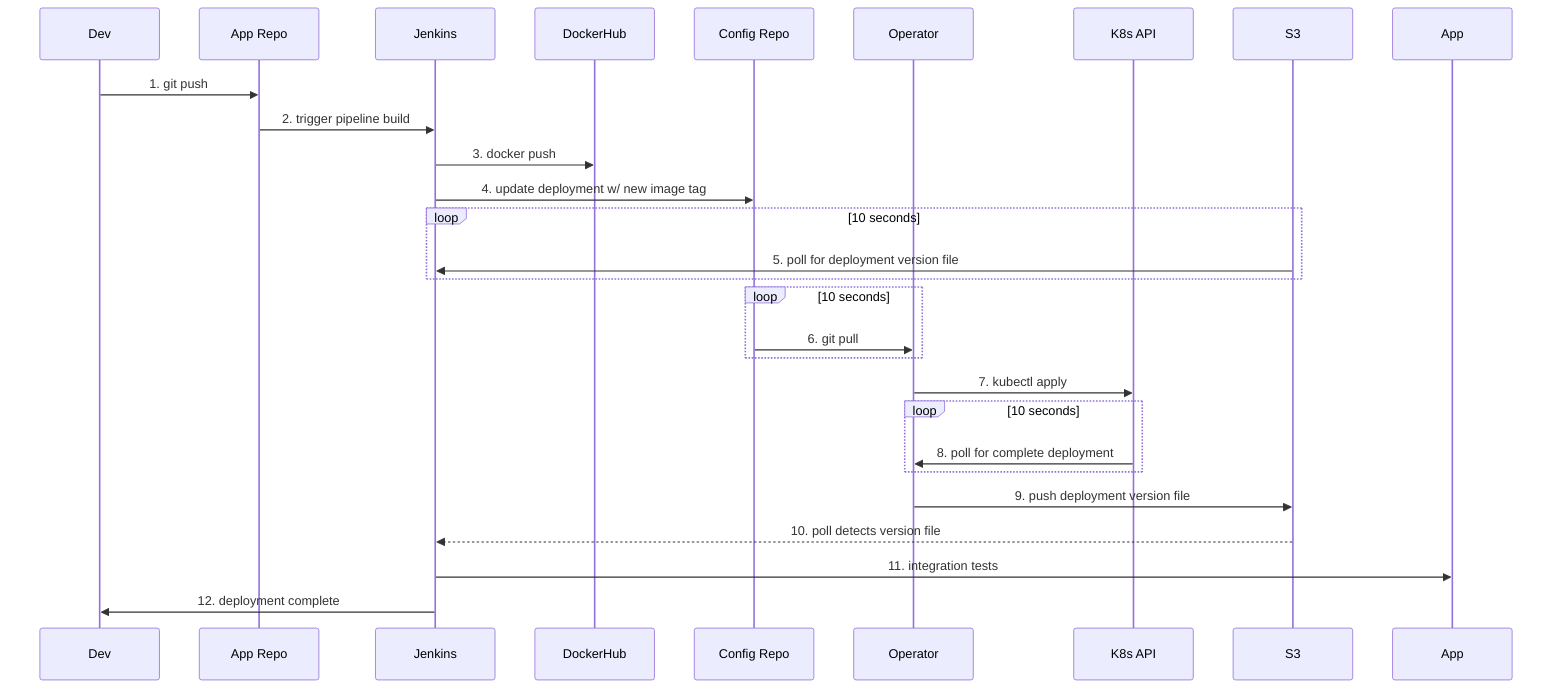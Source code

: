 sequenceDiagram
    participant Dev
    participant App Repo
    participant Jenkins
    participant DockerHub
    participant Config Repo
    participant Operator
    participant K8s API
    participant S3
    participant App

    Dev->>App Repo: 1. git push
    App Repo->>Jenkins: 2. trigger pipeline build
    Jenkins->>DockerHub: 3. docker push
    Jenkins->>Config Repo: 4. update deployment w/ new image tag
    loop 10 seconds
        S3->>Jenkins: 5. poll for deployment version file
    end
    loop 10 seconds    
        Config Repo->>Operator: 6. git pull
    end
    Operator->>K8s API: 7. kubectl apply
    loop 10 seconds
        K8s API->>Operator: 8. poll for complete deployment
    end
    Operator->>S3: 9. push deployment version file
    S3-->>Jenkins: 10. poll detects version file
    Jenkins->>App: 11. integration tests
    Jenkins->>Dev: 12. deployment complete